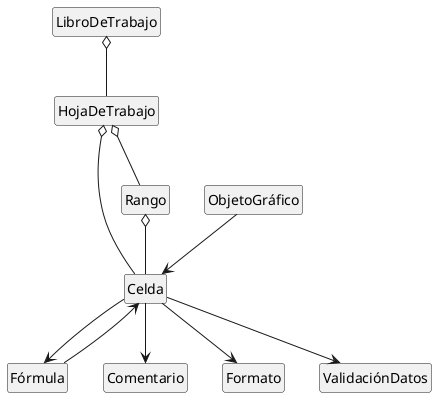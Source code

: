 @startuml

hide empty members
hide circle

LibroDeTrabajo o-- HojaDeTrabajo
HojaDeTrabajo o-- Celda
HojaDeTrabajo o-- Rango
Celda --> Fórmula
Celda --> Comentario
Celda --> Formato
Celda --> ValidaciónDatos
Fórmula -->  Celda 
Rango o--  Celda
ObjetoGráfico -->  Celda 

@enduml
